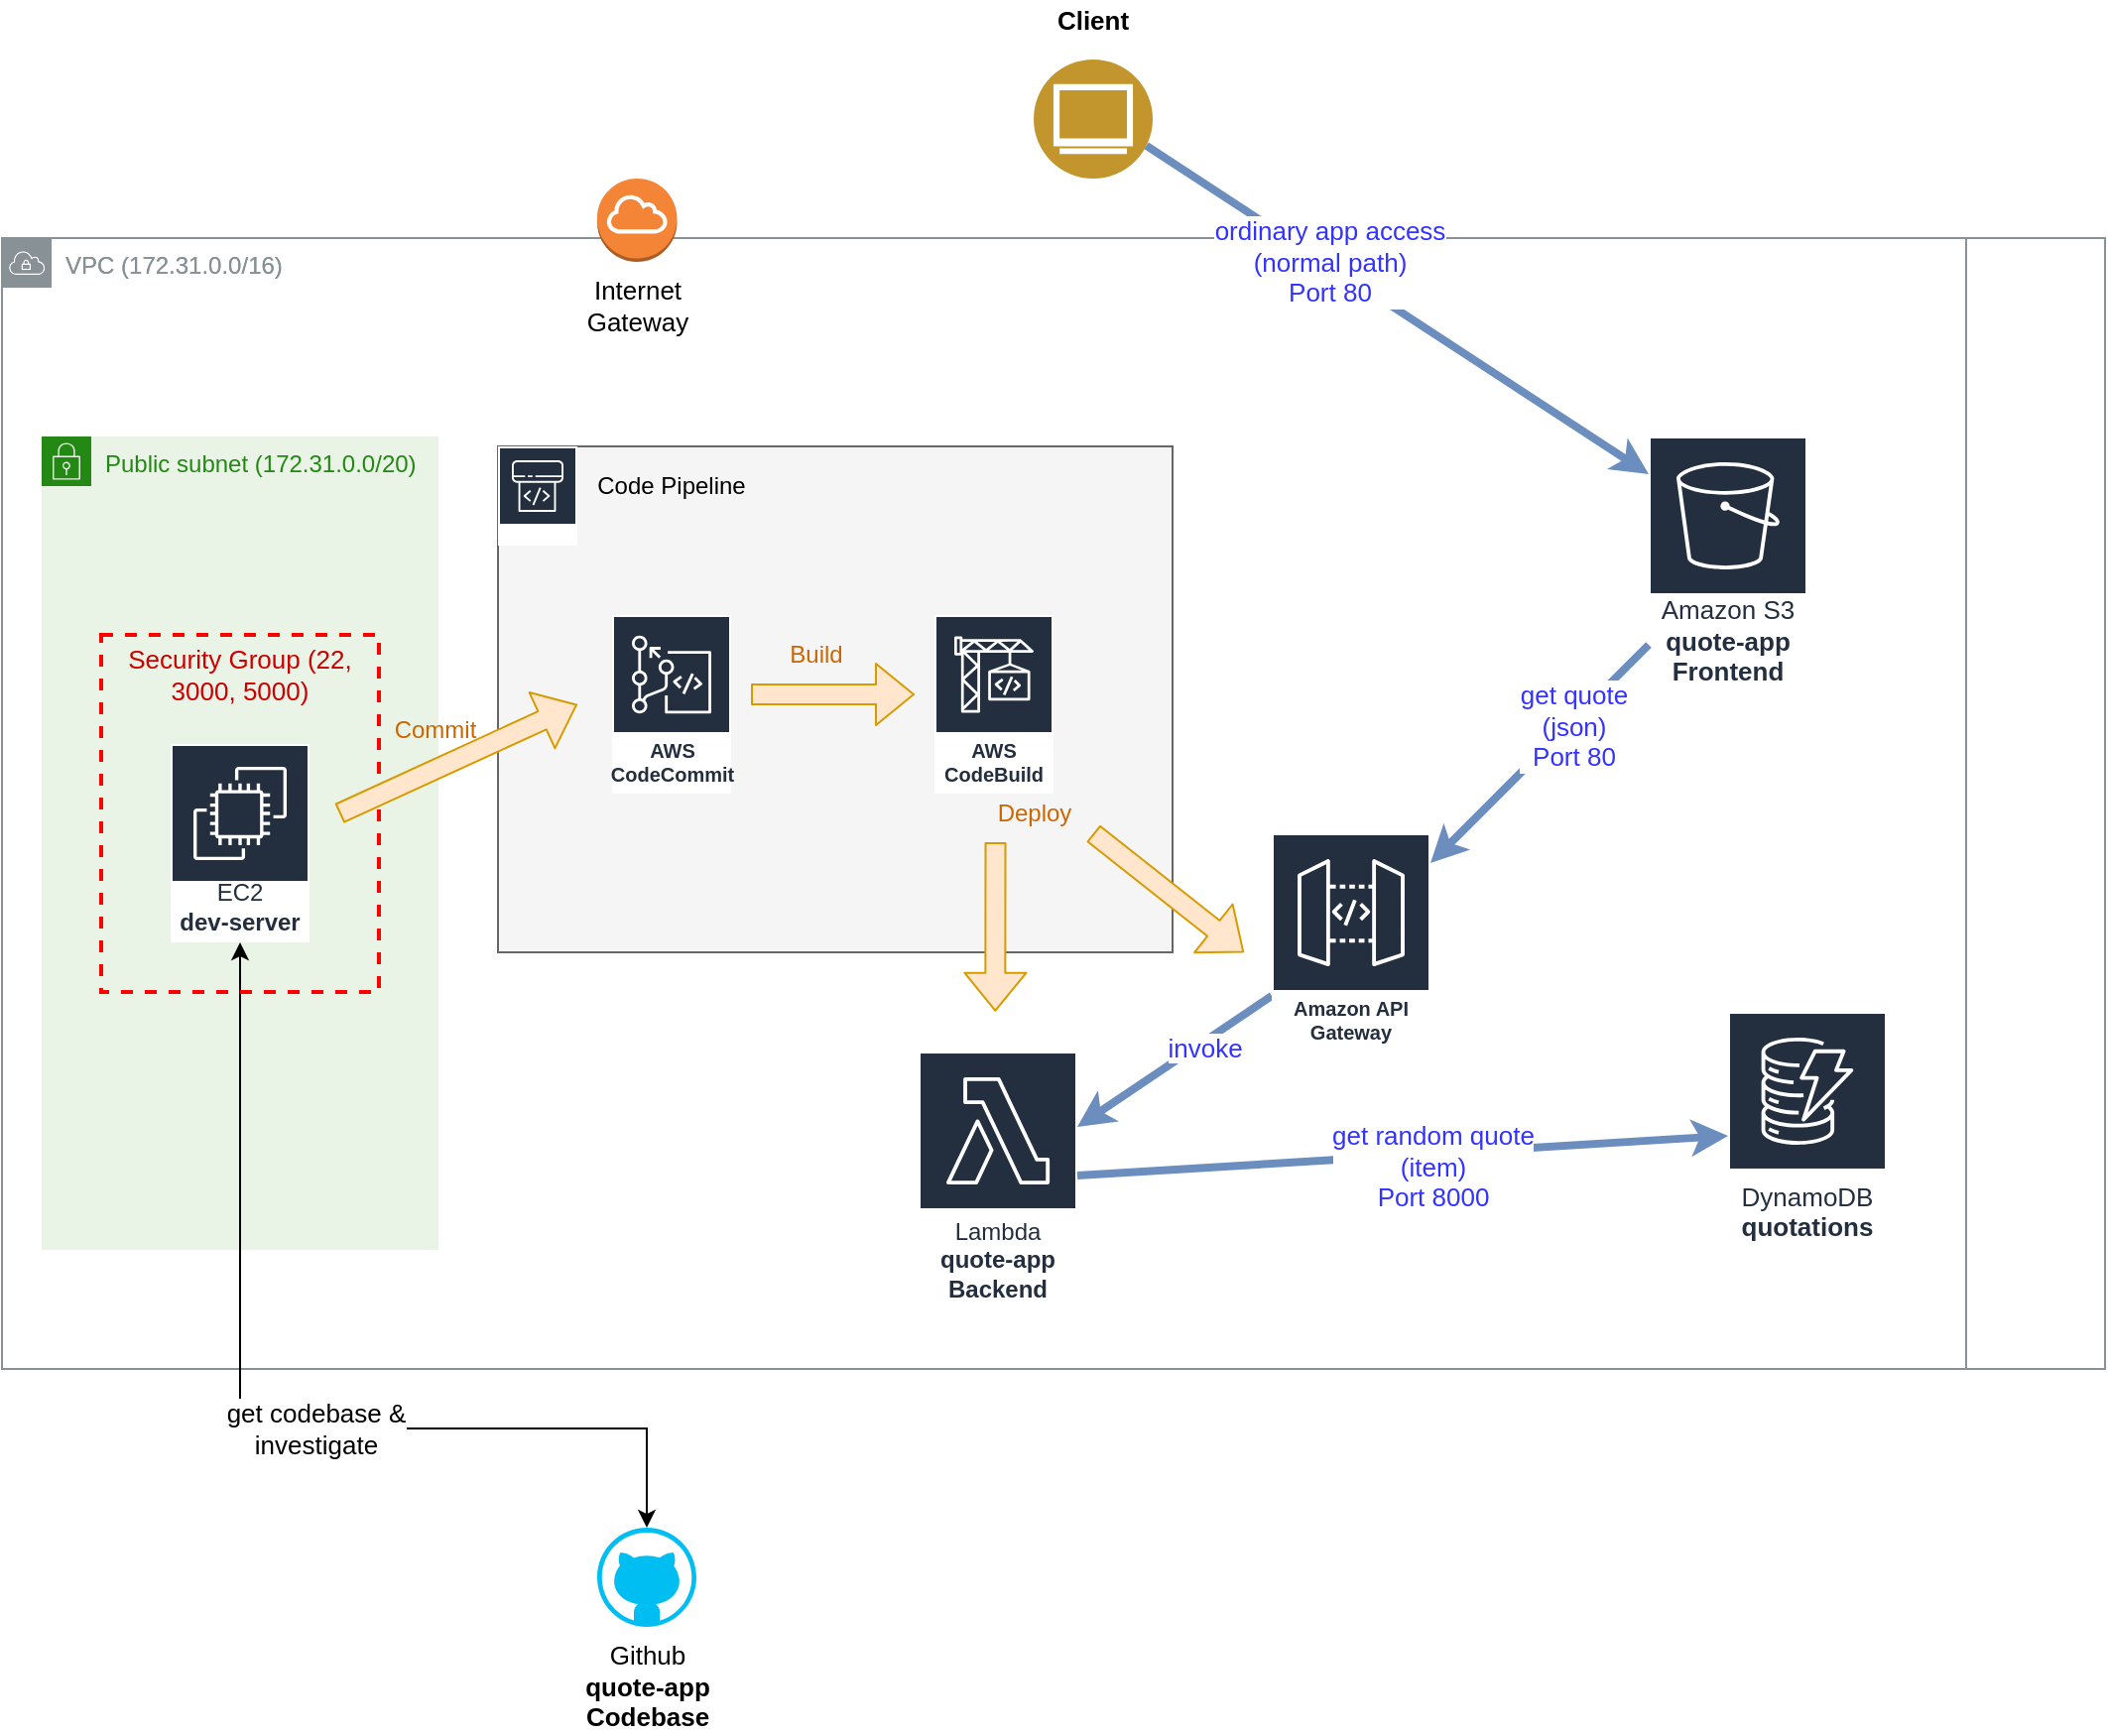<mxfile version="12.9.6" type="github">
  <diagram id="qV08AyzYG8jyjeQVylGt" name="Page-1">
    <mxGraphModel dx="1422" dy="1845" grid="1" gridSize="10" guides="1" tooltips="1" connect="1" arrows="1" fold="1" page="1" pageScale="1" pageWidth="850" pageHeight="1100" math="0" shadow="0">
      <root>
        <mxCell id="0" />
        <mxCell id="1" parent="0" />
        <mxCell id="YN5d5vEdMqfH4DQnZfE8-2" value="VPC (&lt;span&gt;172.31.0.0/16)&lt;br&gt;&lt;/span&gt;" style="outlineConnect=0;gradientColor=none;html=1;whiteSpace=wrap;fontSize=12;fontStyle=0;shape=mxgraph.aws4.group;grIcon=mxgraph.aws4.group_vpc;strokeColor=#879196;fillColor=none;verticalAlign=top;align=left;spacingLeft=30;fontColor=#879196;dashed=0;" vertex="1" parent="1">
          <mxGeometry x="40" y="80" width="1060" height="570" as="geometry" />
        </mxCell>
        <mxCell id="YN5d5vEdMqfH4DQnZfE8-1" value="VPC (&lt;span&gt;172.31.0.0/16)&lt;br&gt;&lt;/span&gt;" style="outlineConnect=0;gradientColor=none;html=1;whiteSpace=wrap;fontSize=12;fontStyle=0;shape=mxgraph.aws4.group;grIcon=mxgraph.aws4.group_vpc;strokeColor=#879196;fillColor=none;verticalAlign=top;align=left;spacingLeft=30;fontColor=#879196;dashed=0;" vertex="1" parent="1">
          <mxGeometry x="40" y="80" width="990" height="570" as="geometry" />
        </mxCell>
        <mxCell id="YN5d5vEdMqfH4DQnZfE8-30" value="" style="rounded=0;whiteSpace=wrap;html=1;glass=0;fillColor=#f5f5f5;strokeColor=#666666;fontColor=#333333;" vertex="1" parent="1">
          <mxGeometry x="290" y="185" width="340" height="255" as="geometry" />
        </mxCell>
        <mxCell id="YN5d5vEdMqfH4DQnZfE8-3" value="Public subnet (&lt;span&gt;172.31.0.0/20)&lt;br&gt;&lt;/span&gt;" style="points=[[0,0],[0.25,0],[0.5,0],[0.75,0],[1,0],[1,0.25],[1,0.5],[1,0.75],[1,1],[0.75,1],[0.5,1],[0.25,1],[0,1],[0,0.75],[0,0.5],[0,0.25]];outlineConnect=0;gradientColor=none;html=1;whiteSpace=wrap;fontSize=12;fontStyle=0;shape=mxgraph.aws4.group;grIcon=mxgraph.aws4.group_security_group;grStroke=0;strokeColor=#248814;fillColor=#E9F3E6;verticalAlign=top;align=left;spacingLeft=30;fontColor=#248814;dashed=0;" vertex="1" parent="1">
          <mxGeometry x="60" y="180" width="200" height="410" as="geometry" />
        </mxCell>
        <mxCell id="YN5d5vEdMqfH4DQnZfE8-6" value="&lt;span style=&quot;font-weight: normal; font-size: 13px;&quot;&gt;Amazon S3&lt;br style=&quot;font-size: 13px;&quot;&gt;&lt;/span&gt;quote-app&lt;br style=&quot;font-size: 13px;&quot;&gt;Frontend" style="outlineConnect=0;fontColor=#232F3E;gradientColor=none;strokeColor=#ffffff;fillColor=#232F3E;dashed=0;verticalLabelPosition=middle;verticalAlign=bottom;align=center;html=1;whiteSpace=wrap;fontSize=13;fontStyle=1;spacing=3;shape=mxgraph.aws4.productIcon;prIcon=mxgraph.aws4.s3;labelBackgroundColor=none;" vertex="1" parent="1">
          <mxGeometry x="870" y="180" width="80" height="130" as="geometry" />
        </mxCell>
        <mxCell id="YN5d5vEdMqfH4DQnZfE8-7" value="Internet&lt;br&gt;Gateway" style="outlineConnect=0;dashed=0;verticalLabelPosition=bottom;verticalAlign=top;align=center;html=1;shape=mxgraph.aws3.internet_gateway;fillColor=#F58536;gradientColor=none;labelBackgroundColor=none;fontSize=13;" vertex="1" parent="1">
          <mxGeometry x="340" y="50" width="40.25" height="42" as="geometry" />
        </mxCell>
        <mxCell id="YN5d5vEdMqfH4DQnZfE8-8" value="&lt;span style=&quot;font-weight: normal; font-size: 13px;&quot;&gt;DynamoDB&lt;/span&gt;&lt;br style=&quot;font-size: 13px;&quot;&gt;quotations" style="outlineConnect=0;fontColor=#232F3E;gradientColor=none;strokeColor=#ffffff;fillColor=#232F3E;dashed=0;verticalLabelPosition=middle;verticalAlign=bottom;align=center;html=1;whiteSpace=wrap;fontSize=13;fontStyle=1;spacing=3;shape=mxgraph.aws4.productIcon;prIcon=mxgraph.aws4.dynamodb;labelBackgroundColor=none;" vertex="1" parent="1">
          <mxGeometry x="910" y="470" width="80" height="120" as="geometry" />
        </mxCell>
        <mxCell id="YN5d5vEdMqfH4DQnZfE8-11" value="get codebase &amp;amp;&lt;br&gt;investigate" style="edgeStyle=orthogonalEdgeStyle;rounded=0;orthogonalLoop=1;jettySize=auto;html=1;exitX=0.5;exitY=0;exitDx=0;exitDy=0;exitPerimeter=0;fontSize=13;startArrow=classic;startFill=1;" edge="1" parent="1" source="YN5d5vEdMqfH4DQnZfE8-13" target="YN5d5vEdMqfH4DQnZfE8-28">
          <mxGeometry x="-0.133" relative="1" as="geometry">
            <mxPoint as="offset" />
            <mxPoint x="229.95" y="449.92" as="targetPoint" />
            <Array as="points">
              <mxPoint x="365" y="680" />
              <mxPoint x="160" y="680" />
            </Array>
          </mxGeometry>
        </mxCell>
        <mxCell id="YN5d5vEdMqfH4DQnZfE8-13" value="Github&lt;br&gt;&lt;b&gt;quote-app&lt;br&gt;Codebase&lt;/b&gt;" style="verticalLabelPosition=bottom;html=1;verticalAlign=top;align=center;strokeColor=none;fillColor=#00BEF2;shape=mxgraph.azure.github_code;pointerEvents=1;labelBackgroundColor=none;fontSize=13;" vertex="1" parent="1">
          <mxGeometry x="340" y="730" width="50" height="50" as="geometry" />
        </mxCell>
        <mxCell id="YN5d5vEdMqfH4DQnZfE8-19" value="" style="aspect=fixed;perimeter=ellipsePerimeter;html=1;align=center;shadow=0;dashed=0;fontColor=#4277BB;labelBackgroundColor=#ffffff;fontSize=12;spacingTop=3;image;image=img/lib/ibm/users/browser.svg;fillColor=#66B2FF;" vertex="1" parent="1">
          <mxGeometry x="560" y="-10" width="60" height="60" as="geometry" />
        </mxCell>
        <mxCell id="YN5d5vEdMqfH4DQnZfE8-20" value="" style="endArrow=classic;html=1;fontSize=13;exitX=1;exitY=0.75;exitDx=0;exitDy=0;strokeWidth=4;fillColor=#dae8fc;strokeColor=#6c8ebf;" edge="1" parent="1" source="YN5d5vEdMqfH4DQnZfE8-19">
          <mxGeometry width="50" height="50" relative="1" as="geometry">
            <mxPoint x="400" y="240" as="sourcePoint" />
            <mxPoint x="870" y="199" as="targetPoint" />
          </mxGeometry>
        </mxCell>
        <mxCell id="YN5d5vEdMqfH4DQnZfE8-21" value="ordinary app access&lt;br&gt;(normal path)&lt;br&gt;Port 80" style="text;html=1;align=center;verticalAlign=middle;resizable=0;points=[];labelBackgroundColor=#ffffff;fontSize=13;fontColor=#3333FF;" vertex="1" connectable="0" parent="YN5d5vEdMqfH4DQnZfE8-20">
          <mxGeometry x="-0.279" y="2" relative="1" as="geometry">
            <mxPoint as="offset" />
          </mxGeometry>
        </mxCell>
        <mxCell id="YN5d5vEdMqfH4DQnZfE8-26" value="Client" style="text;html=1;strokeColor=none;fillColor=none;align=center;verticalAlign=middle;whiteSpace=wrap;rounded=0;labelBackgroundColor=none;fontSize=13;fontStyle=1" vertex="1" parent="1">
          <mxGeometry x="550" y="-40" width="80" height="20" as="geometry" />
        </mxCell>
        <mxCell id="YN5d5vEdMqfH4DQnZfE8-27" value="&lt;font color=&quot;#cc0000&quot; style=&quot;font-size: 13px&quot;&gt;Security Group (22, 3000, 5000)&lt;/font&gt;" style="fontStyle=0;verticalAlign=top;align=center;spacingTop=-2;fillColor=none;rounded=0;whiteSpace=wrap;html=1;strokeColor=#FF0000;strokeWidth=2;dashed=1;container=1;collapsible=0;expand=0;recursiveResize=0;fontSize=13;" vertex="1" parent="1">
          <mxGeometry x="90" y="280" width="140" height="180" as="geometry" />
        </mxCell>
        <mxCell id="YN5d5vEdMqfH4DQnZfE8-28" value="&lt;span style=&quot;font-weight: normal; font-size: 12px;&quot;&gt;EC2&lt;/span&gt;&lt;br style=&quot;font-size: 12px;&quot;&gt;dev-server" style="outlineConnect=0;fontColor=#232F3E;gradientColor=none;strokeColor=#ffffff;fillColor=#232F3E;dashed=0;verticalLabelPosition=middle;verticalAlign=bottom;align=center;html=1;whiteSpace=wrap;fontSize=12;fontStyle=1;spacing=3;shape=mxgraph.aws4.productIcon;prIcon=mxgraph.aws4.ec2;" vertex="1" parent="YN5d5vEdMqfH4DQnZfE8-27">
          <mxGeometry x="35" y="55" width="70" height="100" as="geometry" />
        </mxCell>
        <mxCell id="YN5d5vEdMqfH4DQnZfE8-36" value="" style="shape=flexArrow;endArrow=classic;html=1;fillColor=#ffe6cc;strokeColor=#d79b00;" edge="1" parent="YN5d5vEdMqfH4DQnZfE8-27">
          <mxGeometry width="50" height="50" relative="1" as="geometry">
            <mxPoint x="120" y="90" as="sourcePoint" />
            <mxPoint x="240" y="35" as="targetPoint" />
          </mxGeometry>
        </mxCell>
        <mxCell id="YN5d5vEdMqfH4DQnZfE8-37" value="Commit" style="text;html=1;align=center;verticalAlign=middle;resizable=0;points=[];labelBackgroundColor=none;fontColor=#CC6600;" vertex="1" connectable="0" parent="YN5d5vEdMqfH4DQnZfE8-36">
          <mxGeometry x="0.5" y="-12" relative="1" as="geometry">
            <mxPoint x="-47.3" y="-12.4" as="offset" />
          </mxGeometry>
        </mxCell>
        <mxCell id="YN5d5vEdMqfH4DQnZfE8-29" value="" style="outlineConnect=0;fontColor=#232F3E;gradientColor=none;strokeColor=#ffffff;fillColor=#232F3E;dashed=0;verticalLabelPosition=middle;verticalAlign=bottom;align=center;html=1;whiteSpace=wrap;fontSize=10;fontStyle=1;spacing=3;shape=mxgraph.aws4.productIcon;prIcon=mxgraph.aws4.codepipeline;" vertex="1" parent="1">
          <mxGeometry x="290" y="185" width="40" height="50" as="geometry" />
        </mxCell>
        <mxCell id="YN5d5vEdMqfH4DQnZfE8-31" value="Code Pipeline" style="text;html=1;strokeColor=none;fillColor=none;align=center;verticalAlign=middle;whiteSpace=wrap;rounded=0;glass=0;" vertex="1" parent="1">
          <mxGeometry x="330" y="195" width="95" height="20" as="geometry" />
        </mxCell>
        <mxCell id="YN5d5vEdMqfH4DQnZfE8-32" value="AWS CodeCommit" style="outlineConnect=0;fontColor=#232F3E;gradientColor=none;strokeColor=#ffffff;fillColor=#232F3E;dashed=0;verticalLabelPosition=middle;verticalAlign=bottom;align=center;html=1;whiteSpace=wrap;fontSize=10;fontStyle=1;spacing=3;shape=mxgraph.aws4.productIcon;prIcon=mxgraph.aws4.codecommit;rounded=0;glass=0;" vertex="1" parent="1">
          <mxGeometry x="347.5" y="270" width="60" height="90" as="geometry" />
        </mxCell>
        <mxCell id="YN5d5vEdMqfH4DQnZfE8-33" value="AWS CodeBuild" style="outlineConnect=0;fontColor=#232F3E;gradientColor=none;strokeColor=#ffffff;fillColor=#232F3E;dashed=0;verticalLabelPosition=middle;verticalAlign=bottom;align=center;html=1;whiteSpace=wrap;fontSize=10;fontStyle=1;spacing=3;shape=mxgraph.aws4.productIcon;prIcon=mxgraph.aws4.codebuild;rounded=0;glass=0;" vertex="1" parent="1">
          <mxGeometry x="510" y="270" width="60" height="90" as="geometry" />
        </mxCell>
        <mxCell id="YN5d5vEdMqfH4DQnZfE8-34" value="&lt;font style=&quot;font-size: 12px&quot;&gt;&lt;span style=&quot;font-weight: normal&quot;&gt;Lambda&lt;/span&gt;&lt;br&gt;quote-app&lt;br&gt;Backend&lt;/font&gt;" style="outlineConnect=0;fontColor=#232F3E;gradientColor=none;strokeColor=#ffffff;fillColor=#232F3E;dashed=0;verticalLabelPosition=middle;verticalAlign=bottom;align=center;html=1;whiteSpace=wrap;fontSize=10;fontStyle=1;spacing=3;shape=mxgraph.aws4.productIcon;prIcon=mxgraph.aws4.lambda;rounded=0;glass=0;" vertex="1" parent="1">
          <mxGeometry x="502" y="490" width="80" height="130" as="geometry" />
        </mxCell>
        <mxCell id="YN5d5vEdMqfH4DQnZfE8-38" value="" style="shape=flexArrow;endArrow=classic;html=1;fillColor=#ffe6cc;strokeColor=#d79b00;" edge="1" parent="1">
          <mxGeometry width="50" height="50" relative="1" as="geometry">
            <mxPoint x="417.5" y="310" as="sourcePoint" />
            <mxPoint x="500" y="310" as="targetPoint" />
          </mxGeometry>
        </mxCell>
        <mxCell id="YN5d5vEdMqfH4DQnZfE8-39" value="Build" style="text;html=1;align=center;verticalAlign=middle;resizable=0;points=[];labelBackgroundColor=none;fontColor=#CC6600;" vertex="1" connectable="0" parent="YN5d5vEdMqfH4DQnZfE8-38">
          <mxGeometry x="0.5" y="-12" relative="1" as="geometry">
            <mxPoint x="-29.5" y="-32.0" as="offset" />
          </mxGeometry>
        </mxCell>
        <mxCell id="YN5d5vEdMqfH4DQnZfE8-42" value="" style="shape=flexArrow;endArrow=classic;html=1;fillColor=#ffe6cc;strokeColor=#d79b00;entryX=0.461;entryY=0.684;entryDx=0;entryDy=0;entryPerimeter=0;" edge="1" parent="1">
          <mxGeometry width="50" height="50" relative="1" as="geometry">
            <mxPoint x="540.75" y="384.5" as="sourcePoint" />
            <mxPoint x="540.66" y="469.88" as="targetPoint" />
          </mxGeometry>
        </mxCell>
        <mxCell id="YN5d5vEdMqfH4DQnZfE8-43" value="Deploy" style="text;html=1;align=center;verticalAlign=middle;resizable=0;points=[];labelBackgroundColor=none;fontColor=#CC6600;" vertex="1" connectable="0" parent="YN5d5vEdMqfH4DQnZfE8-42">
          <mxGeometry x="0.5" y="-12" relative="1" as="geometry">
            <mxPoint x="31.32" y="-78.49" as="offset" />
          </mxGeometry>
        </mxCell>
        <mxCell id="YN5d5vEdMqfH4DQnZfE8-44" value="" style="endArrow=classic;html=1;fontSize=13;strokeWidth=4;fillColor=#dae8fc;strokeColor=#6c8ebf;" edge="1" parent="1" source="YN5d5vEdMqfH4DQnZfE8-49" target="YN5d5vEdMqfH4DQnZfE8-34">
          <mxGeometry width="50" height="50" relative="1" as="geometry">
            <mxPoint x="1210" y="180.0" as="sourcePoint" />
            <mxPoint x="845" as="targetPoint" />
          </mxGeometry>
        </mxCell>
        <mxCell id="YN5d5vEdMqfH4DQnZfE8-45" value="invoke" style="text;html=1;align=center;verticalAlign=middle;resizable=0;points=[];labelBackgroundColor=#ffffff;fontSize=13;fontColor=#3333FF;" vertex="1" connectable="0" parent="YN5d5vEdMqfH4DQnZfE8-44">
          <mxGeometry x="-0.282" y="2" relative="1" as="geometry">
            <mxPoint as="offset" />
          </mxGeometry>
        </mxCell>
        <mxCell id="YN5d5vEdMqfH4DQnZfE8-48" value="get random quote&lt;br&gt;(item)&lt;br&gt;Port 8000" style="endArrow=none;html=1;fontSize=13;startArrow=classic;startFill=1;endFill=0;fillColor=#dae8fc;strokeColor=#6c8ebf;strokeWidth=4;fontColor=#3333FF;" edge="1" parent="1" source="YN5d5vEdMqfH4DQnZfE8-8" target="YN5d5vEdMqfH4DQnZfE8-34">
          <mxGeometry x="-0.09" y="6" width="50" height="50" relative="1" as="geometry">
            <mxPoint x="870" y="506.833" as="sourcePoint" />
            <mxPoint x="570.25" y="408.167" as="targetPoint" />
            <mxPoint as="offset" />
          </mxGeometry>
        </mxCell>
        <mxCell id="YN5d5vEdMqfH4DQnZfE8-49" value="Amazon API Gateway" style="outlineConnect=0;fontColor=#232F3E;gradientColor=none;strokeColor=#ffffff;fillColor=#232F3E;dashed=0;verticalLabelPosition=middle;verticalAlign=bottom;align=center;html=1;whiteSpace=wrap;fontSize=10;fontStyle=1;spacing=3;shape=mxgraph.aws4.productIcon;prIcon=mxgraph.aws4.api_gateway;rounded=0;glass=0;labelBackgroundColor=none;" vertex="1" parent="1">
          <mxGeometry x="680" y="380" width="80" height="110" as="geometry" />
        </mxCell>
        <mxCell id="YN5d5vEdMqfH4DQnZfE8-50" value="" style="endArrow=classic;html=1;fontSize=13;strokeWidth=4;fillColor=#dae8fc;strokeColor=#6c8ebf;" edge="1" parent="1" source="YN5d5vEdMqfH4DQnZfE8-6" target="YN5d5vEdMqfH4DQnZfE8-49">
          <mxGeometry width="50" height="50" relative="1" as="geometry">
            <mxPoint x="870" y="278.696" as="sourcePoint" />
            <mxPoint x="582" y="521.304" as="targetPoint" />
          </mxGeometry>
        </mxCell>
        <mxCell id="YN5d5vEdMqfH4DQnZfE8-51" value="get quote&lt;br&gt;(json)&lt;br&gt;Port 80" style="text;html=1;align=center;verticalAlign=middle;resizable=0;points=[];labelBackgroundColor=#ffffff;fontSize=13;fontColor=#3333FF;" vertex="1" connectable="0" parent="YN5d5vEdMqfH4DQnZfE8-50">
          <mxGeometry x="-0.282" y="2" relative="1" as="geometry">
            <mxPoint as="offset" />
          </mxGeometry>
        </mxCell>
        <mxCell id="YN5d5vEdMqfH4DQnZfE8-52" value="" style="shape=flexArrow;endArrow=classic;html=1;fillColor=#ffe6cc;strokeColor=#d79b00;" edge="1" parent="1">
          <mxGeometry width="50" height="50" relative="1" as="geometry">
            <mxPoint x="590" y="380" as="sourcePoint" />
            <mxPoint x="666" y="440" as="targetPoint" />
          </mxGeometry>
        </mxCell>
      </root>
    </mxGraphModel>
  </diagram>
</mxfile>
